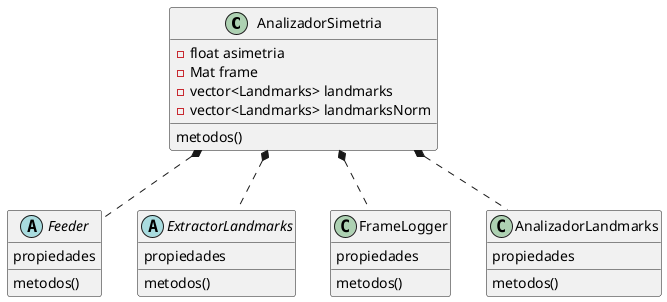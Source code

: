 'Generador de UML utilizando plantUML

@startuml AnalizadorSimetria

class AnalizadorSimetria {
	- float asimetria
	- Mat frame
	- vector<Landmarks> landmarks
	- vector<Landmarks> landmarksNorm
	metodos()
}

abstract class Feeder{
	propiedades
	metodos()
}

abstract class ExtractorLandmarks{
	propiedades
	metodos()
}

class FrameLogger{
	propiedades
	metodos()
}

class AnalizadorLandmarks {
	propiedades
	metodos()
}
AnalizadorSimetria *.. Feeder
AnalizadorSimetria *.. ExtractorLandmarks
AnalizadorSimetria *.. FrameLogger
AnalizadorSimetria *.. AnalizadorLandmarks

@enduml




@startuml proyectoVision

abstract class Feeder{
	Mat frame
	getFrame()
}

class FrameLogger{
	Mat frame
	string nombre
	log()
}
Feeder -> FrameLogger

Feeder->ExtractorLandmarks

abstract class ExtractorLandmarks{
	'debe definir todos los datos necesarios
	'y los metodos para extraer y registrar los datos

	vector<Point2f> landmarks
	vector<Point2f> getLandmarks(Mat)
}

ExtractorLandmarks->AnalizadorLandmarks

class AnalizadorLandmarks{
	vector<Point2f> landmarks
	vector<Point2f> landmarksNorm
	float rotacion
	float asimetria
	calcularAngulo(Point2f,Point2f)
	normalizarLandmarks()
	float calcularAsimetria()
}
@enduml

@startuml structs
class datoBase <<struct>>{
	'primer boceto de la estructura basica de cada frame
	'para hacer registro de los datos?

	Mat frame
	int numeroFrame
	string nombreArchivo
	double timestamp
	vector<vector<float>> features
	float ancla
	float angulo
	float escala
}
@enduml

@startuml feeder

abstract class Feeder{
	Mat frame
	Mat getFrame()
}

class VideoFeeder{
	Mat frame
	string nombreArchivo
	VideoCapture cap
	Mat getFrame();
}
Feeder<|--VideoFeeder

class WebcamFeeder{
	Mat frame
	int idx
	VideoCapture cap
	Mat getFrame();
}
Feeder<|--WebcamFeeder

class KinectFeeder{
	'"tipoimagen" deberia servir para registrar RGB, IR o profundidad
	Mat frame
	Freenect2 freenect2
	Mat getFrame()
}
Feeder<|--KinectFeeder
@enduml

@startuml extractorLandmarks
abstract class ExtractorLandmarks{
	'debe definir todos los datos necesarios
	'y los metodos para extraer y registrar los datos
	vector<Point2f> landmarks
	vector<Point2f> getLandmarks(Mat)
}
note left of ExtractorLandmarks
Debe proveerse un archivo 
de entrenamiento para el extractor
Por el momento esta hardcodeado
end note

class ExtractorLandmarksOpenCV{
Mat Gray
Ptr<face::Facemark> facemark
CascadeClassifier faceDetector
vector<Point2f> landmarks
vector<Point2f> getLandmarks(Mat)
}
ExtractorLandmarks<|-- ExtractorLandmarksOpenCV

class ExtractorLandmarksDlib{
frontal_face_detector detector
shape_predictor pose_model
vector<Point2f> landmarks
vector<Point2f> getLandmarks(Mat)
}
ExtractorLandmarks<|-- ExtractorLandmarksDlib

@enduml